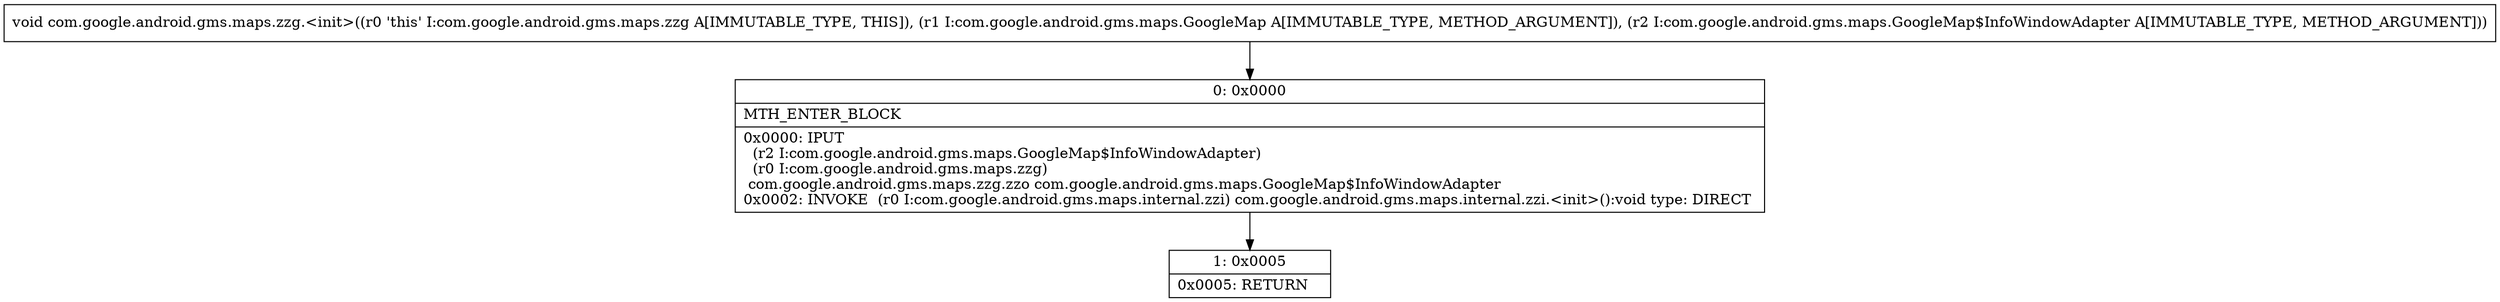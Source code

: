 digraph "CFG forcom.google.android.gms.maps.zzg.\<init\>(Lcom\/google\/android\/gms\/maps\/GoogleMap;Lcom\/google\/android\/gms\/maps\/GoogleMap$InfoWindowAdapter;)V" {
Node_0 [shape=record,label="{0\:\ 0x0000|MTH_ENTER_BLOCK\l|0x0000: IPUT  \l  (r2 I:com.google.android.gms.maps.GoogleMap$InfoWindowAdapter)\l  (r0 I:com.google.android.gms.maps.zzg)\l com.google.android.gms.maps.zzg.zzo com.google.android.gms.maps.GoogleMap$InfoWindowAdapter \l0x0002: INVOKE  (r0 I:com.google.android.gms.maps.internal.zzi) com.google.android.gms.maps.internal.zzi.\<init\>():void type: DIRECT \l}"];
Node_1 [shape=record,label="{1\:\ 0x0005|0x0005: RETURN   \l}"];
MethodNode[shape=record,label="{void com.google.android.gms.maps.zzg.\<init\>((r0 'this' I:com.google.android.gms.maps.zzg A[IMMUTABLE_TYPE, THIS]), (r1 I:com.google.android.gms.maps.GoogleMap A[IMMUTABLE_TYPE, METHOD_ARGUMENT]), (r2 I:com.google.android.gms.maps.GoogleMap$InfoWindowAdapter A[IMMUTABLE_TYPE, METHOD_ARGUMENT])) }"];
MethodNode -> Node_0;
Node_0 -> Node_1;
}

